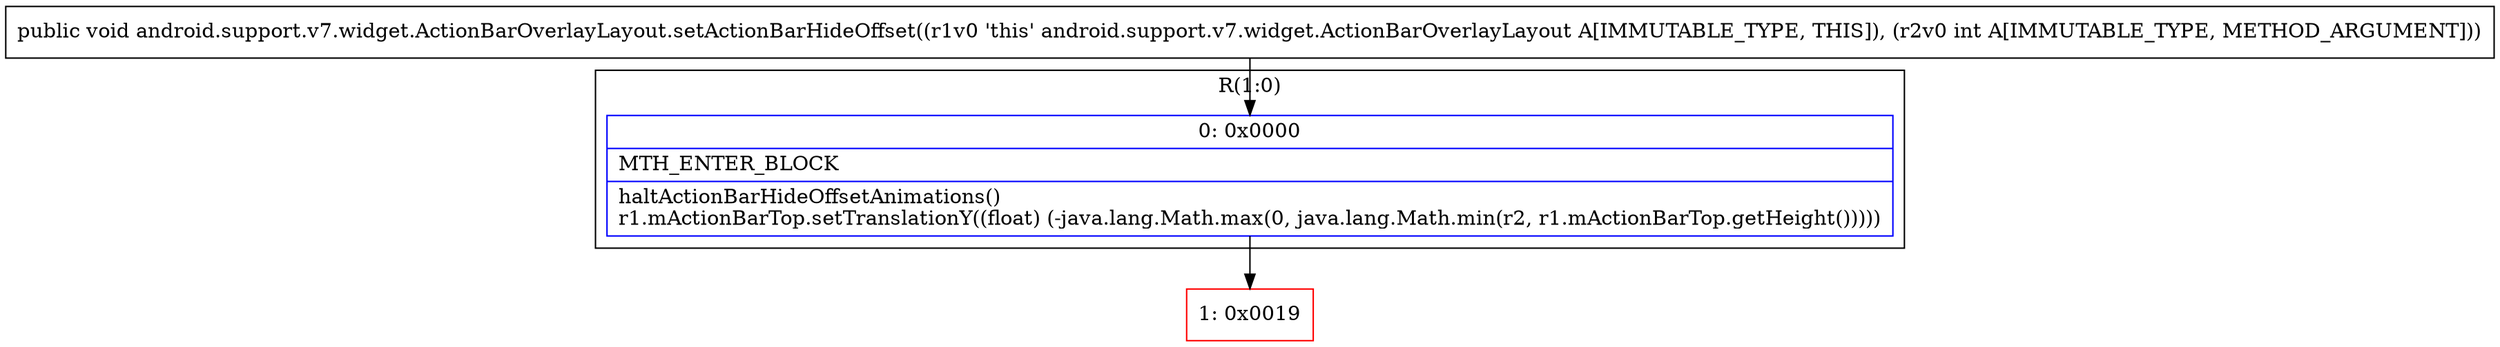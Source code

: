 digraph "CFG forandroid.support.v7.widget.ActionBarOverlayLayout.setActionBarHideOffset(I)V" {
subgraph cluster_Region_231949617 {
label = "R(1:0)";
node [shape=record,color=blue];
Node_0 [shape=record,label="{0\:\ 0x0000|MTH_ENTER_BLOCK\l|haltActionBarHideOffsetAnimations()\lr1.mActionBarTop.setTranslationY((float) (\-java.lang.Math.max(0, java.lang.Math.min(r2, r1.mActionBarTop.getHeight()))))\l}"];
}
Node_1 [shape=record,color=red,label="{1\:\ 0x0019}"];
MethodNode[shape=record,label="{public void android.support.v7.widget.ActionBarOverlayLayout.setActionBarHideOffset((r1v0 'this' android.support.v7.widget.ActionBarOverlayLayout A[IMMUTABLE_TYPE, THIS]), (r2v0 int A[IMMUTABLE_TYPE, METHOD_ARGUMENT])) }"];
MethodNode -> Node_0;
Node_0 -> Node_1;
}


